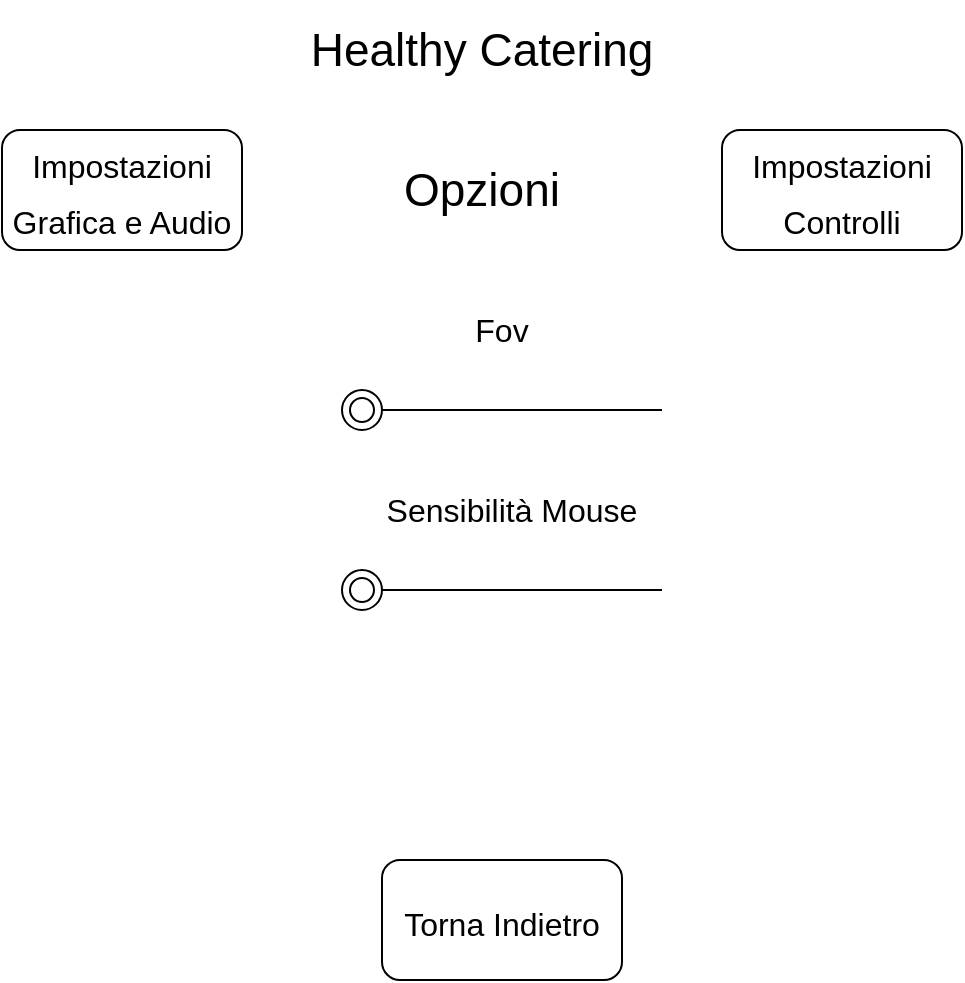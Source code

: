 <mxfile version="17.5.0" type="device"><diagram id="u2xqNWCcZT6Zx0NnnoJK" name="Page-1"><mxGraphModel dx="460" dy="692" grid="1" gridSize="10" guides="1" tooltips="1" connect="1" arrows="1" fold="1" page="1" pageScale="1" pageWidth="827" pageHeight="1169" math="0" shadow="0"><root><mxCell id="0"/><mxCell id="1" parent="0"/><mxCell id="-qWk9D2lYr1B211Cd-G_-7" value="&lt;font style=&quot;font-size: 23px&quot;&gt;Healthy Catering&lt;/font&gt;" style="text;html=1;strokeColor=none;fillColor=none;align=center;verticalAlign=middle;whiteSpace=wrap;rounded=0;" parent="1" vertex="1"><mxGeometry x="110" y="40" width="300" height="50" as="geometry"/></mxCell><mxCell id="-qWk9D2lYr1B211Cd-G_-8" value="Opzioni" style="text;html=1;strokeColor=none;fillColor=none;align=center;verticalAlign=middle;whiteSpace=wrap;rounded=0;fontSize=23;" parent="1" vertex="1"><mxGeometry x="210" y="120" width="100" height="30" as="geometry"/></mxCell><mxCell id="-qWk9D2lYr1B211Cd-G_-10" value="&lt;font style=&quot;font-size: 16px&quot;&gt;Impostazioni Grafica e Audio&lt;/font&gt;" style="rounded=1;whiteSpace=wrap;html=1;fontSize=23;" parent="1" vertex="1"><mxGeometry x="20" y="105" width="120" height="60" as="geometry"/></mxCell><mxCell id="-qWk9D2lYr1B211Cd-G_-11" value="&lt;font style=&quot;font-size: 16px&quot;&gt;Impostazioni Controlli&lt;/font&gt;" style="rounded=1;whiteSpace=wrap;html=1;fontSize=23;" parent="1" vertex="1"><mxGeometry x="380" y="105" width="120" height="60" as="geometry"/></mxCell><mxCell id="-qWk9D2lYr1B211Cd-G_-16" value="Fov" style="text;html=1;strokeColor=none;fillColor=none;align=center;verticalAlign=middle;whiteSpace=wrap;rounded=0;fontSize=16;" parent="1" vertex="1"><mxGeometry x="210" y="190" width="120" height="30" as="geometry"/></mxCell><mxCell id="-qWk9D2lYr1B211Cd-G_-18" value="" style="line;strokeWidth=1;rotatable=0;dashed=0;labelPosition=right;align=left;verticalAlign=middle;spacingTop=0;spacingLeft=6;points=[];portConstraint=eastwest;fontSize=16;" parent="1" vertex="1"><mxGeometry x="200" y="240" width="150" height="10" as="geometry"/></mxCell><mxCell id="-qWk9D2lYr1B211Cd-G_-19" value="" style="ellipse;shape=doubleEllipse;whiteSpace=wrap;html=1;fontSize=16;" parent="1" vertex="1"><mxGeometry x="190" y="235" width="20" height="20" as="geometry"/></mxCell><mxCell id="-qWk9D2lYr1B211Cd-G_-28" value="Sensibilità Mouse" style="text;html=1;strokeColor=none;fillColor=none;align=center;verticalAlign=middle;whiteSpace=wrap;rounded=0;fontSize=16;" parent="1" vertex="1"><mxGeometry x="210" y="280" width="130" height="30" as="geometry"/></mxCell><mxCell id="-qWk9D2lYr1B211Cd-G_-29" value="" style="line;strokeWidth=1;rotatable=0;dashed=0;labelPosition=right;align=left;verticalAlign=middle;spacingTop=0;spacingLeft=6;points=[];portConstraint=eastwest;fontSize=16;" parent="1" vertex="1"><mxGeometry x="200" y="330" width="150" height="10" as="geometry"/></mxCell><mxCell id="-qWk9D2lYr1B211Cd-G_-30" value="" style="ellipse;shape=doubleEllipse;whiteSpace=wrap;html=1;fontSize=16;" parent="1" vertex="1"><mxGeometry x="190" y="325" width="20" height="20" as="geometry"/></mxCell><mxCell id="D2xq6O9-l4nRTqCEtyyS-1" value="&lt;font style=&quot;font-size: 16px&quot;&gt;Torna Indietro&lt;/font&gt;" style="rounded=1;whiteSpace=wrap;html=1;fontSize=23;" vertex="1" parent="1"><mxGeometry x="210" y="470" width="120" height="60" as="geometry"/></mxCell></root></mxGraphModel></diagram></mxfile>
